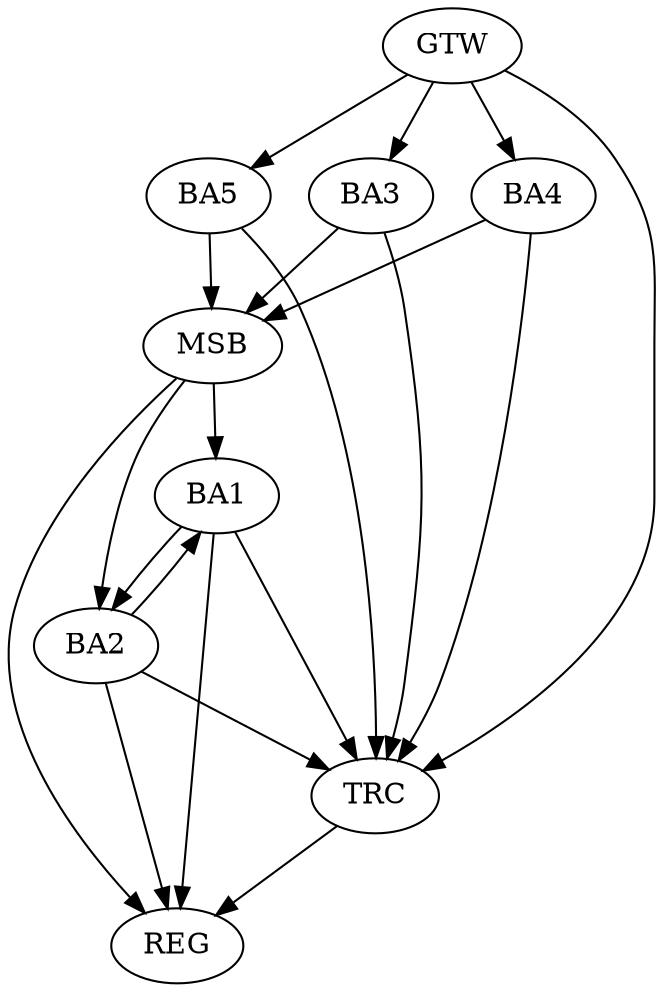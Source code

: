 strict digraph G {
  BA1 [ label="BA1" ];
  BA2 [ label="BA2" ];
  BA3 [ label="BA3" ];
  BA4 [ label="BA4" ];
  BA5 [ label="BA5" ];
  GTW [ label="GTW" ];
  REG [ label="REG" ];
  MSB [ label="MSB" ];
  TRC [ label="TRC" ];
  BA1 -> BA2;
  BA2 -> BA1;
  GTW -> BA3;
  GTW -> BA4;
  GTW -> BA5;
  BA1 -> REG;
  BA2 -> REG;
  BA3 -> MSB;
  MSB -> BA1;
  MSB -> REG;
  BA4 -> MSB;
  BA5 -> MSB;
  MSB -> BA2;
  BA1 -> TRC;
  BA2 -> TRC;
  BA3 -> TRC;
  BA4 -> TRC;
  BA5 -> TRC;
  GTW -> TRC;
  TRC -> REG;
}
